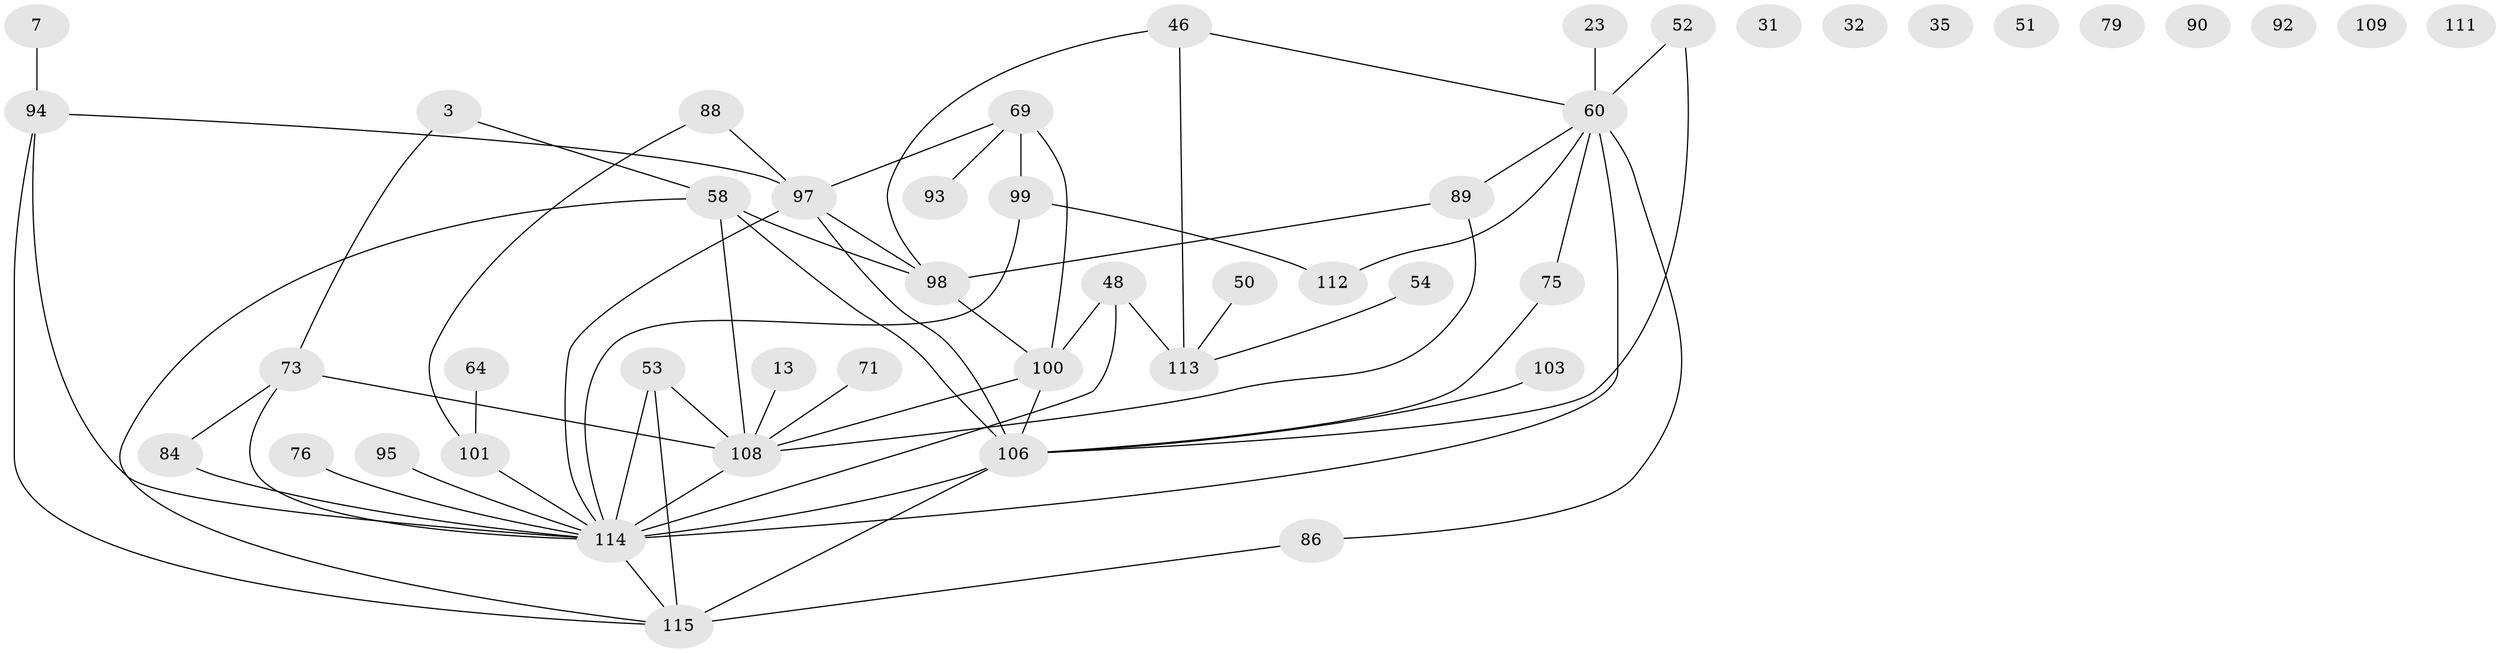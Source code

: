 // original degree distribution, {3: 0.14782608695652175, 7: 0.017391304347826087, 2: 0.20869565217391303, 4: 0.21739130434782608, 1: 0.20869565217391303, 5: 0.09565217391304348, 0: 0.06086956521739131, 6: 0.043478260869565216}
// Generated by graph-tools (version 1.1) at 2025/44/03/04/25 21:44:00]
// undirected, 46 vertices, 62 edges
graph export_dot {
graph [start="1"]
  node [color=gray90,style=filled];
  3;
  7;
  13;
  23;
  31;
  32;
  35;
  46 [super="+26"];
  48 [super="+34"];
  50 [super="+45"];
  51;
  52;
  53 [super="+27"];
  54;
  58 [super="+16+39+44"];
  60 [super="+24+55"];
  64;
  69 [super="+61"];
  71;
  73 [super="+18"];
  75;
  76;
  79;
  84;
  86;
  88;
  89 [super="+25"];
  90;
  92 [super="+66"];
  93;
  94;
  95;
  97 [super="+77+85+87"];
  98 [super="+9+28+96"];
  99 [super="+62+70"];
  100 [super="+91+42+68+82+83"];
  101;
  103;
  106 [super="+80+29+105+104"];
  108 [super="+8+78+67"];
  109 [super="+107"];
  111;
  112 [super="+57"];
  113;
  114 [super="+65+102+110"];
  115 [super="+43"];
  3 -- 73;
  3 -- 58;
  7 -- 94;
  13 -- 108;
  23 -- 60;
  46 -- 98;
  46 -- 113;
  46 -- 60;
  48 -- 113 [weight=2];
  48 -- 114 [weight=2];
  48 -- 100;
  50 -- 113;
  52 -- 60;
  52 -- 106;
  53 -- 115 [weight=2];
  53 -- 108;
  53 -- 114;
  54 -- 113;
  58 -- 98 [weight=2];
  58 -- 108 [weight=2];
  58 -- 115;
  58 -- 106 [weight=2];
  60 -- 112;
  60 -- 86;
  60 -- 89 [weight=3];
  60 -- 75;
  60 -- 114 [weight=4];
  64 -- 101;
  69 -- 99 [weight=2];
  69 -- 100;
  69 -- 93;
  69 -- 97;
  71 -- 108;
  73 -- 84 [weight=2];
  73 -- 108 [weight=2];
  73 -- 114;
  75 -- 106;
  76 -- 114;
  84 -- 114 [weight=2];
  86 -- 115;
  88 -- 101;
  88 -- 97;
  89 -- 98;
  89 -- 108;
  94 -- 97;
  94 -- 114;
  94 -- 115 [weight=2];
  95 -- 114;
  97 -- 106 [weight=3];
  97 -- 98 [weight=2];
  97 -- 114 [weight=2];
  98 -- 100;
  99 -- 112;
  99 -- 114 [weight=2];
  100 -- 108 [weight=2];
  100 -- 106;
  101 -- 114 [weight=3];
  103 -- 106;
  106 -- 114 [weight=3];
  106 -- 115 [weight=2];
  108 -- 114 [weight=4];
  114 -- 115;
}
